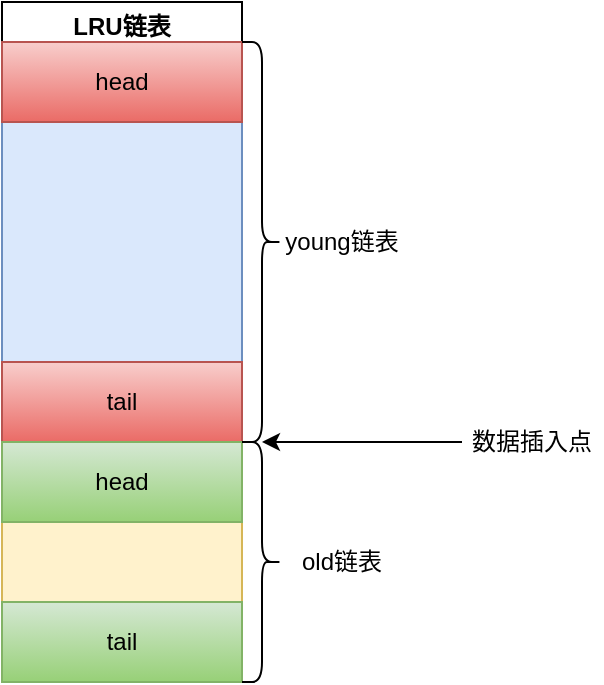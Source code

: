 <mxfile version="14.8.6" type="github">
  <diagram id="B_yDtCZu8Hi4jRMb0uQ-" name="Page-1">
    <mxGraphModel dx="1422" dy="762" grid="1" gridSize="10" guides="1" tooltips="1" connect="1" arrows="1" fold="1" page="1" pageScale="1" pageWidth="827" pageHeight="1169" math="0" shadow="0">
      <root>
        <mxCell id="0" />
        <mxCell id="1" parent="0" />
        <mxCell id="m3cK9-EeNQBWDBcqQpg2-1" value="LRU链表" style="swimlane;" vertex="1" parent="1">
          <mxGeometry x="160" y="60" width="120" height="340" as="geometry">
            <mxRectangle x="160" y="60" width="80" height="23" as="alternateBounds" />
          </mxGeometry>
        </mxCell>
        <mxCell id="m3cK9-EeNQBWDBcqQpg2-2" value="" style="whiteSpace=wrap;html=1;fillColor=#dae8fc;strokeColor=#6c8ebf;" vertex="1" parent="m3cK9-EeNQBWDBcqQpg2-1">
          <mxGeometry y="20" width="120" height="200" as="geometry" />
        </mxCell>
        <mxCell id="m3cK9-EeNQBWDBcqQpg2-4" value="" style="whiteSpace=wrap;html=1;fillColor=#fff2cc;strokeColor=#d6b656;" vertex="1" parent="m3cK9-EeNQBWDBcqQpg2-1">
          <mxGeometry y="220" width="120" height="120" as="geometry" />
        </mxCell>
        <mxCell id="m3cK9-EeNQBWDBcqQpg2-11" value="head" style="rounded=0;whiteSpace=wrap;html=1;gradientColor=#ea6b66;fillColor=#f8cecc;strokeColor=#b85450;" vertex="1" parent="m3cK9-EeNQBWDBcqQpg2-1">
          <mxGeometry y="20" width="120" height="40" as="geometry" />
        </mxCell>
        <mxCell id="m3cK9-EeNQBWDBcqQpg2-12" value="tail" style="rounded=0;whiteSpace=wrap;html=1;gradientColor=#ea6b66;fillColor=#f8cecc;strokeColor=#b85450;" vertex="1" parent="m3cK9-EeNQBWDBcqQpg2-1">
          <mxGeometry y="180" width="120" height="40" as="geometry" />
        </mxCell>
        <mxCell id="m3cK9-EeNQBWDBcqQpg2-13" value="head" style="rounded=0;whiteSpace=wrap;html=1;gradientColor=#97d077;fillColor=#d5e8d4;strokeColor=#82b366;" vertex="1" parent="m3cK9-EeNQBWDBcqQpg2-1">
          <mxGeometry y="220" width="120" height="40" as="geometry" />
        </mxCell>
        <mxCell id="m3cK9-EeNQBWDBcqQpg2-14" value="tail" style="rounded=0;whiteSpace=wrap;html=1;gradientColor=#97d077;fillColor=#d5e8d4;strokeColor=#82b366;" vertex="1" parent="m3cK9-EeNQBWDBcqQpg2-1">
          <mxGeometry y="300" width="120" height="40" as="geometry" />
        </mxCell>
        <mxCell id="m3cK9-EeNQBWDBcqQpg2-5" value="" style="shape=curlyBracket;whiteSpace=wrap;html=1;rounded=1;flipH=1;" vertex="1" parent="1">
          <mxGeometry x="280" y="80" width="20" height="200" as="geometry" />
        </mxCell>
        <mxCell id="m3cK9-EeNQBWDBcqQpg2-6" value="" style="shape=curlyBracket;whiteSpace=wrap;html=1;rounded=1;flipH=1;" vertex="1" parent="1">
          <mxGeometry x="280" y="280" width="20" height="120" as="geometry" />
        </mxCell>
        <mxCell id="m3cK9-EeNQBWDBcqQpg2-7" value="young链表" style="text;html=1;strokeColor=none;fillColor=none;align=center;verticalAlign=middle;whiteSpace=wrap;rounded=0;" vertex="1" parent="1">
          <mxGeometry x="300" y="170" width="60" height="20" as="geometry" />
        </mxCell>
        <mxCell id="m3cK9-EeNQBWDBcqQpg2-8" value="old链表" style="text;html=1;strokeColor=none;fillColor=none;align=center;verticalAlign=middle;whiteSpace=wrap;rounded=0;" vertex="1" parent="1">
          <mxGeometry x="300" y="330" width="60" height="20" as="geometry" />
        </mxCell>
        <mxCell id="m3cK9-EeNQBWDBcqQpg2-9" value="" style="endArrow=classic;html=1;entryX=0.5;entryY=0;entryDx=0;entryDy=0;" edge="1" parent="1" target="m3cK9-EeNQBWDBcqQpg2-6">
          <mxGeometry width="50" height="50" relative="1" as="geometry">
            <mxPoint x="390" y="280" as="sourcePoint" />
            <mxPoint x="440" y="360" as="targetPoint" />
          </mxGeometry>
        </mxCell>
        <mxCell id="m3cK9-EeNQBWDBcqQpg2-10" value="数据插入点" style="text;html=1;strokeColor=none;fillColor=none;align=center;verticalAlign=middle;whiteSpace=wrap;rounded=0;" vertex="1" parent="1">
          <mxGeometry x="390" y="270" width="70" height="20" as="geometry" />
        </mxCell>
      </root>
    </mxGraphModel>
  </diagram>
</mxfile>
